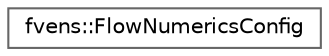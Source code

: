 digraph "Graphical Class Hierarchy"
{
 // LATEX_PDF_SIZE
  bgcolor="transparent";
  edge [fontname=Helvetica,fontsize=10,labelfontname=Helvetica,labelfontsize=10];
  node [fontname=Helvetica,fontsize=10,shape=box,height=0.2,width=0.4];
  rankdir="LR";
  Node0 [id="Node000000",label="fvens::FlowNumericsConfig",height=0.2,width=0.4,color="grey40", fillcolor="white", style="filled",URL="$structfvens_1_1FlowNumericsConfig.html",tooltip="Collection of options related to the spatial discretization scheme."];
}
